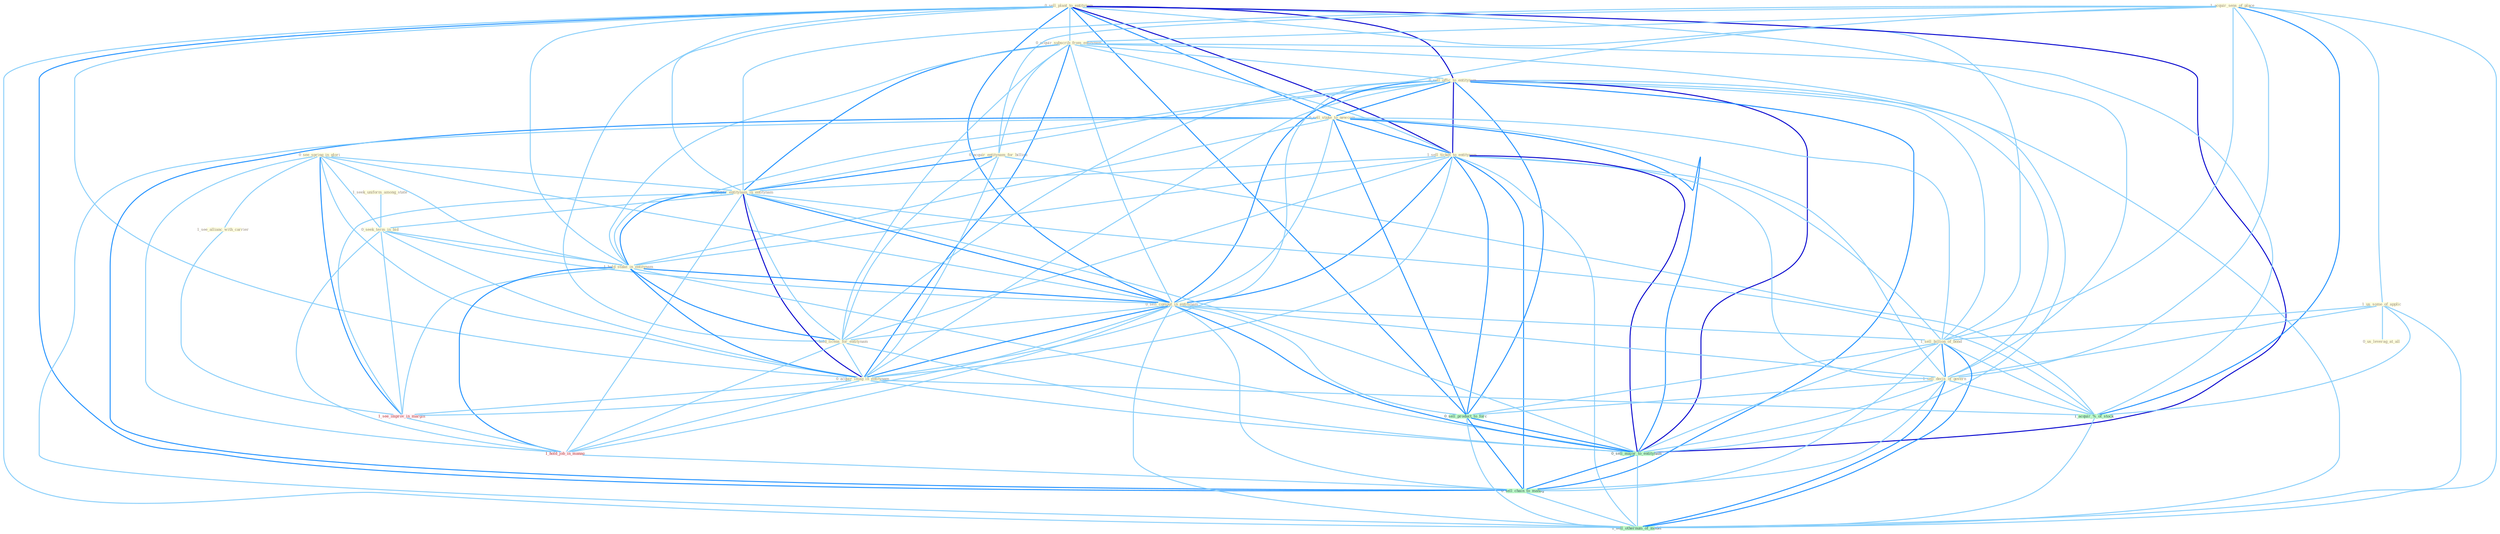 Graph G{ 
    node
    [shape=polygon,style=filled,width=.5,height=.06,color="#BDFCC9",fixedsize=true,fontsize=4,
    fontcolor="#2f4f4f"];
    {node
    [color="#ffffe0", fontcolor="#8b7d6b"] "0_sell_plant_to_entitynam " "0_see_spring_in_glori " "1_acquir_sens_of_place " "0_acquir_subscrib_from_entitynam " "0_acquir_entitynam_for_billion " "0_sell_offic_to_entitynam " "0_sell_stake_to_newcom " "1_sell_ticket_to_entitynam " "1_acquir_entitynam_in_entitynam " "1_seek_uniform_among_state " "1_see_allianc_with_carrier " "0_seek_term_in_bid " "1_hold_stake_in_entitynam " "1_us_some_of_applic " "0_sell_comput_in_entitynam " "1_sell_billion_of_bond " "0_us_leverag_at_all " "1_hold_licens_for_entitynam " "1_sell_decis_of_govern " "0_acquir_imag_in_entitynam "}
{node [color="#fff0f5", fontcolor="#b22222"] "1_see_improv_in_margin " "1_hold_job_in_manag "}
edge [color="#B0E2FF"];

	"0_sell_plant_to_entitynam " -- "0_acquir_subscrib_from_entitynam " [w="1", color="#87cefa" ];
	"0_sell_plant_to_entitynam " -- "0_sell_offic_to_entitynam " [w="3", color="#0000cd" , len=0.6];
	"0_sell_plant_to_entitynam " -- "0_sell_stake_to_newcom " [w="2", color="#1e90ff" , len=0.8];
	"0_sell_plant_to_entitynam " -- "1_sell_ticket_to_entitynam " [w="3", color="#0000cd" , len=0.6];
	"0_sell_plant_to_entitynam " -- "1_acquir_entitynam_in_entitynam " [w="1", color="#87cefa" ];
	"0_sell_plant_to_entitynam " -- "1_hold_stake_in_entitynam " [w="1", color="#87cefa" ];
	"0_sell_plant_to_entitynam " -- "0_sell_comput_in_entitynam " [w="2", color="#1e90ff" , len=0.8];
	"0_sell_plant_to_entitynam " -- "1_sell_billion_of_bond " [w="1", color="#87cefa" ];
	"0_sell_plant_to_entitynam " -- "1_hold_licens_for_entitynam " [w="1", color="#87cefa" ];
	"0_sell_plant_to_entitynam " -- "1_sell_decis_of_govern " [w="1", color="#87cefa" ];
	"0_sell_plant_to_entitynam " -- "0_acquir_imag_in_entitynam " [w="1", color="#87cefa" ];
	"0_sell_plant_to_entitynam " -- "0_sell_product_to_forc " [w="2", color="#1e90ff" , len=0.8];
	"0_sell_plant_to_entitynam " -- "0_sell_major_to_entitynam " [w="3", color="#0000cd" , len=0.6];
	"0_sell_plant_to_entitynam " -- "0_sell_chain_to_manag " [w="2", color="#1e90ff" , len=0.8];
	"0_sell_plant_to_entitynam " -- "1_sell_othernum_of_model " [w="1", color="#87cefa" ];
	"0_see_spring_in_glori " -- "1_acquir_entitynam_in_entitynam " [w="1", color="#87cefa" ];
	"0_see_spring_in_glori " -- "1_see_allianc_with_carrier " [w="1", color="#87cefa" ];
	"0_see_spring_in_glori " -- "0_seek_term_in_bid " [w="1", color="#87cefa" ];
	"0_see_spring_in_glori " -- "1_hold_stake_in_entitynam " [w="1", color="#87cefa" ];
	"0_see_spring_in_glori " -- "0_sell_comput_in_entitynam " [w="1", color="#87cefa" ];
	"0_see_spring_in_glori " -- "0_acquir_imag_in_entitynam " [w="1", color="#87cefa" ];
	"0_see_spring_in_glori " -- "1_see_improv_in_margin " [w="2", color="#1e90ff" , len=0.8];
	"0_see_spring_in_glori " -- "1_hold_job_in_manag " [w="1", color="#87cefa" ];
	"1_acquir_sens_of_place " -- "0_acquir_subscrib_from_entitynam " [w="1", color="#87cefa" ];
	"1_acquir_sens_of_place " -- "0_acquir_entitynam_for_billion " [w="1", color="#87cefa" ];
	"1_acquir_sens_of_place " -- "1_acquir_entitynam_in_entitynam " [w="1", color="#87cefa" ];
	"1_acquir_sens_of_place " -- "1_us_some_of_applic " [w="1", color="#87cefa" ];
	"1_acquir_sens_of_place " -- "1_sell_billion_of_bond " [w="1", color="#87cefa" ];
	"1_acquir_sens_of_place " -- "1_sell_decis_of_govern " [w="1", color="#87cefa" ];
	"1_acquir_sens_of_place " -- "0_acquir_imag_in_entitynam " [w="1", color="#87cefa" ];
	"1_acquir_sens_of_place " -- "1_acquir_%_of_stock " [w="2", color="#1e90ff" , len=0.8];
	"1_acquir_sens_of_place " -- "1_sell_othernum_of_model " [w="1", color="#87cefa" ];
	"0_acquir_subscrib_from_entitynam " -- "0_acquir_entitynam_for_billion " [w="1", color="#87cefa" ];
	"0_acquir_subscrib_from_entitynam " -- "0_sell_offic_to_entitynam " [w="1", color="#87cefa" ];
	"0_acquir_subscrib_from_entitynam " -- "1_sell_ticket_to_entitynam " [w="1", color="#87cefa" ];
	"0_acquir_subscrib_from_entitynam " -- "1_acquir_entitynam_in_entitynam " [w="2", color="#1e90ff" , len=0.8];
	"0_acquir_subscrib_from_entitynam " -- "1_hold_stake_in_entitynam " [w="1", color="#87cefa" ];
	"0_acquir_subscrib_from_entitynam " -- "0_sell_comput_in_entitynam " [w="1", color="#87cefa" ];
	"0_acquir_subscrib_from_entitynam " -- "1_hold_licens_for_entitynam " [w="1", color="#87cefa" ];
	"0_acquir_subscrib_from_entitynam " -- "0_acquir_imag_in_entitynam " [w="2", color="#1e90ff" , len=0.8];
	"0_acquir_subscrib_from_entitynam " -- "1_acquir_%_of_stock " [w="1", color="#87cefa" ];
	"0_acquir_subscrib_from_entitynam " -- "0_sell_major_to_entitynam " [w="1", color="#87cefa" ];
	"0_acquir_entitynam_for_billion " -- "1_acquir_entitynam_in_entitynam " [w="2", color="#1e90ff" , len=0.8];
	"0_acquir_entitynam_for_billion " -- "1_hold_licens_for_entitynam " [w="1", color="#87cefa" ];
	"0_acquir_entitynam_for_billion " -- "0_acquir_imag_in_entitynam " [w="1", color="#87cefa" ];
	"0_acquir_entitynam_for_billion " -- "1_acquir_%_of_stock " [w="1", color="#87cefa" ];
	"0_sell_offic_to_entitynam " -- "0_sell_stake_to_newcom " [w="2", color="#1e90ff" , len=0.8];
	"0_sell_offic_to_entitynam " -- "1_sell_ticket_to_entitynam " [w="3", color="#0000cd" , len=0.6];
	"0_sell_offic_to_entitynam " -- "1_acquir_entitynam_in_entitynam " [w="1", color="#87cefa" ];
	"0_sell_offic_to_entitynam " -- "1_hold_stake_in_entitynam " [w="1", color="#87cefa" ];
	"0_sell_offic_to_entitynam " -- "0_sell_comput_in_entitynam " [w="2", color="#1e90ff" , len=0.8];
	"0_sell_offic_to_entitynam " -- "1_sell_billion_of_bond " [w="1", color="#87cefa" ];
	"0_sell_offic_to_entitynam " -- "1_hold_licens_for_entitynam " [w="1", color="#87cefa" ];
	"0_sell_offic_to_entitynam " -- "1_sell_decis_of_govern " [w="1", color="#87cefa" ];
	"0_sell_offic_to_entitynam " -- "0_acquir_imag_in_entitynam " [w="1", color="#87cefa" ];
	"0_sell_offic_to_entitynam " -- "0_sell_product_to_forc " [w="2", color="#1e90ff" , len=0.8];
	"0_sell_offic_to_entitynam " -- "0_sell_major_to_entitynam " [w="3", color="#0000cd" , len=0.6];
	"0_sell_offic_to_entitynam " -- "0_sell_chain_to_manag " [w="2", color="#1e90ff" , len=0.8];
	"0_sell_offic_to_entitynam " -- "1_sell_othernum_of_model " [w="1", color="#87cefa" ];
	"0_sell_stake_to_newcom " -- "1_sell_ticket_to_entitynam " [w="2", color="#1e90ff" , len=0.8];
	"0_sell_stake_to_newcom " -- "1_hold_stake_in_entitynam " [w="1", color="#87cefa" ];
	"0_sell_stake_to_newcom " -- "0_sell_comput_in_entitynam " [w="1", color="#87cefa" ];
	"0_sell_stake_to_newcom " -- "1_sell_billion_of_bond " [w="1", color="#87cefa" ];
	"0_sell_stake_to_newcom " -- "1_sell_decis_of_govern " [w="1", color="#87cefa" ];
	"0_sell_stake_to_newcom " -- "0_sell_product_to_forc " [w="2", color="#1e90ff" , len=0.8];
	"0_sell_stake_to_newcom " -- "0_sell_major_to_entitynam " [w="2", color="#1e90ff" , len=0.8];
	"0_sell_stake_to_newcom " -- "0_sell_chain_to_manag " [w="2", color="#1e90ff" , len=0.8];
	"0_sell_stake_to_newcom " -- "1_sell_othernum_of_model " [w="1", color="#87cefa" ];
	"1_sell_ticket_to_entitynam " -- "1_acquir_entitynam_in_entitynam " [w="1", color="#87cefa" ];
	"1_sell_ticket_to_entitynam " -- "1_hold_stake_in_entitynam " [w="1", color="#87cefa" ];
	"1_sell_ticket_to_entitynam " -- "0_sell_comput_in_entitynam " [w="2", color="#1e90ff" , len=0.8];
	"1_sell_ticket_to_entitynam " -- "1_sell_billion_of_bond " [w="1", color="#87cefa" ];
	"1_sell_ticket_to_entitynam " -- "1_hold_licens_for_entitynam " [w="1", color="#87cefa" ];
	"1_sell_ticket_to_entitynam " -- "1_sell_decis_of_govern " [w="1", color="#87cefa" ];
	"1_sell_ticket_to_entitynam " -- "0_acquir_imag_in_entitynam " [w="1", color="#87cefa" ];
	"1_sell_ticket_to_entitynam " -- "0_sell_product_to_forc " [w="2", color="#1e90ff" , len=0.8];
	"1_sell_ticket_to_entitynam " -- "0_sell_major_to_entitynam " [w="3", color="#0000cd" , len=0.6];
	"1_sell_ticket_to_entitynam " -- "0_sell_chain_to_manag " [w="2", color="#1e90ff" , len=0.8];
	"1_sell_ticket_to_entitynam " -- "1_sell_othernum_of_model " [w="1", color="#87cefa" ];
	"1_acquir_entitynam_in_entitynam " -- "0_seek_term_in_bid " [w="1", color="#87cefa" ];
	"1_acquir_entitynam_in_entitynam " -- "1_hold_stake_in_entitynam " [w="2", color="#1e90ff" , len=0.8];
	"1_acquir_entitynam_in_entitynam " -- "0_sell_comput_in_entitynam " [w="2", color="#1e90ff" , len=0.8];
	"1_acquir_entitynam_in_entitynam " -- "1_hold_licens_for_entitynam " [w="1", color="#87cefa" ];
	"1_acquir_entitynam_in_entitynam " -- "0_acquir_imag_in_entitynam " [w="3", color="#0000cd" , len=0.6];
	"1_acquir_entitynam_in_entitynam " -- "1_see_improv_in_margin " [w="1", color="#87cefa" ];
	"1_acquir_entitynam_in_entitynam " -- "1_acquir_%_of_stock " [w="1", color="#87cefa" ];
	"1_acquir_entitynam_in_entitynam " -- "1_hold_job_in_manag " [w="1", color="#87cefa" ];
	"1_acquir_entitynam_in_entitynam " -- "0_sell_major_to_entitynam " [w="1", color="#87cefa" ];
	"1_seek_uniform_among_state " -- "0_seek_term_in_bid " [w="1", color="#87cefa" ];
	"1_see_allianc_with_carrier " -- "1_see_improv_in_margin " [w="1", color="#87cefa" ];
	"0_seek_term_in_bid " -- "1_hold_stake_in_entitynam " [w="1", color="#87cefa" ];
	"0_seek_term_in_bid " -- "0_sell_comput_in_entitynam " [w="1", color="#87cefa" ];
	"0_seek_term_in_bid " -- "0_acquir_imag_in_entitynam " [w="1", color="#87cefa" ];
	"0_seek_term_in_bid " -- "1_see_improv_in_margin " [w="1", color="#87cefa" ];
	"0_seek_term_in_bid " -- "1_hold_job_in_manag " [w="1", color="#87cefa" ];
	"1_hold_stake_in_entitynam " -- "0_sell_comput_in_entitynam " [w="2", color="#1e90ff" , len=0.8];
	"1_hold_stake_in_entitynam " -- "1_hold_licens_for_entitynam " [w="2", color="#1e90ff" , len=0.8];
	"1_hold_stake_in_entitynam " -- "0_acquir_imag_in_entitynam " [w="2", color="#1e90ff" , len=0.8];
	"1_hold_stake_in_entitynam " -- "1_see_improv_in_margin " [w="1", color="#87cefa" ];
	"1_hold_stake_in_entitynam " -- "1_hold_job_in_manag " [w="2", color="#1e90ff" , len=0.8];
	"1_hold_stake_in_entitynam " -- "0_sell_major_to_entitynam " [w="1", color="#87cefa" ];
	"1_us_some_of_applic " -- "1_sell_billion_of_bond " [w="1", color="#87cefa" ];
	"1_us_some_of_applic " -- "0_us_leverag_at_all " [w="1", color="#87cefa" ];
	"1_us_some_of_applic " -- "1_sell_decis_of_govern " [w="1", color="#87cefa" ];
	"1_us_some_of_applic " -- "1_acquir_%_of_stock " [w="1", color="#87cefa" ];
	"1_us_some_of_applic " -- "1_sell_othernum_of_model " [w="1", color="#87cefa" ];
	"0_sell_comput_in_entitynam " -- "1_sell_billion_of_bond " [w="1", color="#87cefa" ];
	"0_sell_comput_in_entitynam " -- "1_hold_licens_for_entitynam " [w="1", color="#87cefa" ];
	"0_sell_comput_in_entitynam " -- "1_sell_decis_of_govern " [w="1", color="#87cefa" ];
	"0_sell_comput_in_entitynam " -- "0_acquir_imag_in_entitynam " [w="2", color="#1e90ff" , len=0.8];
	"0_sell_comput_in_entitynam " -- "1_see_improv_in_margin " [w="1", color="#87cefa" ];
	"0_sell_comput_in_entitynam " -- "1_hold_job_in_manag " [w="1", color="#87cefa" ];
	"0_sell_comput_in_entitynam " -- "0_sell_product_to_forc " [w="1", color="#87cefa" ];
	"0_sell_comput_in_entitynam " -- "0_sell_major_to_entitynam " [w="2", color="#1e90ff" , len=0.8];
	"0_sell_comput_in_entitynam " -- "0_sell_chain_to_manag " [w="1", color="#87cefa" ];
	"0_sell_comput_in_entitynam " -- "1_sell_othernum_of_model " [w="1", color="#87cefa" ];
	"1_sell_billion_of_bond " -- "1_sell_decis_of_govern " [w="2", color="#1e90ff" , len=0.8];
	"1_sell_billion_of_bond " -- "1_acquir_%_of_stock " [w="1", color="#87cefa" ];
	"1_sell_billion_of_bond " -- "0_sell_product_to_forc " [w="1", color="#87cefa" ];
	"1_sell_billion_of_bond " -- "0_sell_major_to_entitynam " [w="1", color="#87cefa" ];
	"1_sell_billion_of_bond " -- "0_sell_chain_to_manag " [w="1", color="#87cefa" ];
	"1_sell_billion_of_bond " -- "1_sell_othernum_of_model " [w="2", color="#1e90ff" , len=0.8];
	"1_hold_licens_for_entitynam " -- "0_acquir_imag_in_entitynam " [w="1", color="#87cefa" ];
	"1_hold_licens_for_entitynam " -- "1_hold_job_in_manag " [w="1", color="#87cefa" ];
	"1_hold_licens_for_entitynam " -- "0_sell_major_to_entitynam " [w="1", color="#87cefa" ];
	"1_sell_decis_of_govern " -- "1_acquir_%_of_stock " [w="1", color="#87cefa" ];
	"1_sell_decis_of_govern " -- "0_sell_product_to_forc " [w="1", color="#87cefa" ];
	"1_sell_decis_of_govern " -- "0_sell_major_to_entitynam " [w="1", color="#87cefa" ];
	"1_sell_decis_of_govern " -- "0_sell_chain_to_manag " [w="1", color="#87cefa" ];
	"1_sell_decis_of_govern " -- "1_sell_othernum_of_model " [w="2", color="#1e90ff" , len=0.8];
	"0_acquir_imag_in_entitynam " -- "1_see_improv_in_margin " [w="1", color="#87cefa" ];
	"0_acquir_imag_in_entitynam " -- "1_acquir_%_of_stock " [w="1", color="#87cefa" ];
	"0_acquir_imag_in_entitynam " -- "1_hold_job_in_manag " [w="1", color="#87cefa" ];
	"0_acquir_imag_in_entitynam " -- "0_sell_major_to_entitynam " [w="1", color="#87cefa" ];
	"1_see_improv_in_margin " -- "1_hold_job_in_manag " [w="1", color="#87cefa" ];
	"1_acquir_%_of_stock " -- "1_sell_othernum_of_model " [w="1", color="#87cefa" ];
	"1_hold_job_in_manag " -- "0_sell_chain_to_manag " [w="1", color="#87cefa" ];
	"0_sell_product_to_forc " -- "0_sell_major_to_entitynam " [w="2", color="#1e90ff" , len=0.8];
	"0_sell_product_to_forc " -- "0_sell_chain_to_manag " [w="2", color="#1e90ff" , len=0.8];
	"0_sell_product_to_forc " -- "1_sell_othernum_of_model " [w="1", color="#87cefa" ];
	"0_sell_major_to_entitynam " -- "0_sell_chain_to_manag " [w="2", color="#1e90ff" , len=0.8];
	"0_sell_major_to_entitynam " -- "1_sell_othernum_of_model " [w="1", color="#87cefa" ];
	"0_sell_chain_to_manag " -- "1_sell_othernum_of_model " [w="1", color="#87cefa" ];
}